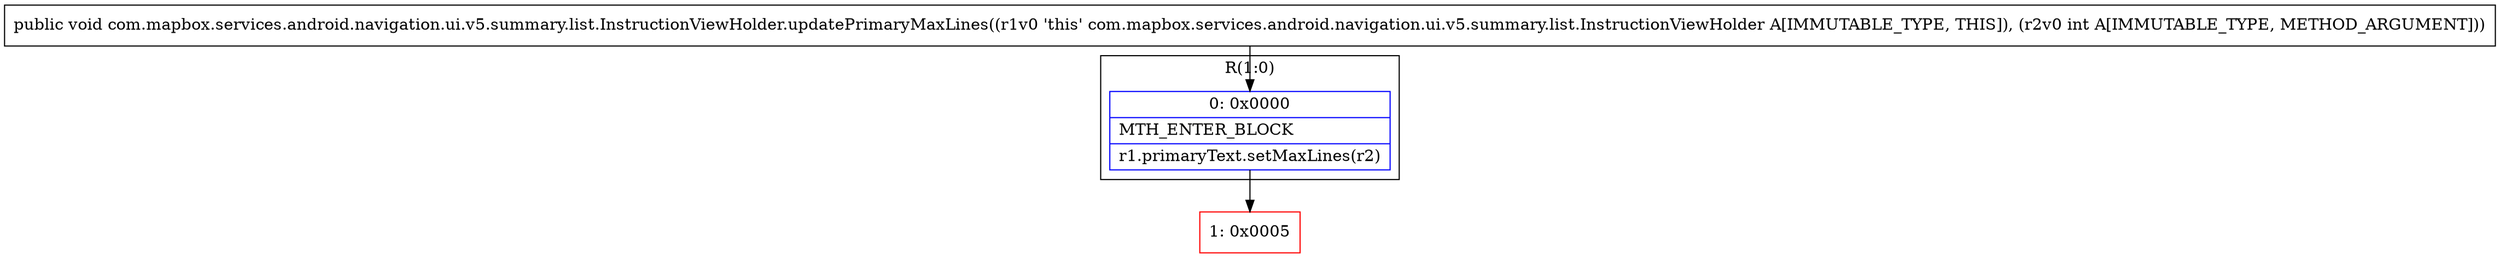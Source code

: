 digraph "CFG forcom.mapbox.services.android.navigation.ui.v5.summary.list.InstructionViewHolder.updatePrimaryMaxLines(I)V" {
subgraph cluster_Region_1593193298 {
label = "R(1:0)";
node [shape=record,color=blue];
Node_0 [shape=record,label="{0\:\ 0x0000|MTH_ENTER_BLOCK\l|r1.primaryText.setMaxLines(r2)\l}"];
}
Node_1 [shape=record,color=red,label="{1\:\ 0x0005}"];
MethodNode[shape=record,label="{public void com.mapbox.services.android.navigation.ui.v5.summary.list.InstructionViewHolder.updatePrimaryMaxLines((r1v0 'this' com.mapbox.services.android.navigation.ui.v5.summary.list.InstructionViewHolder A[IMMUTABLE_TYPE, THIS]), (r2v0 int A[IMMUTABLE_TYPE, METHOD_ARGUMENT])) }"];
MethodNode -> Node_0;
Node_0 -> Node_1;
}

